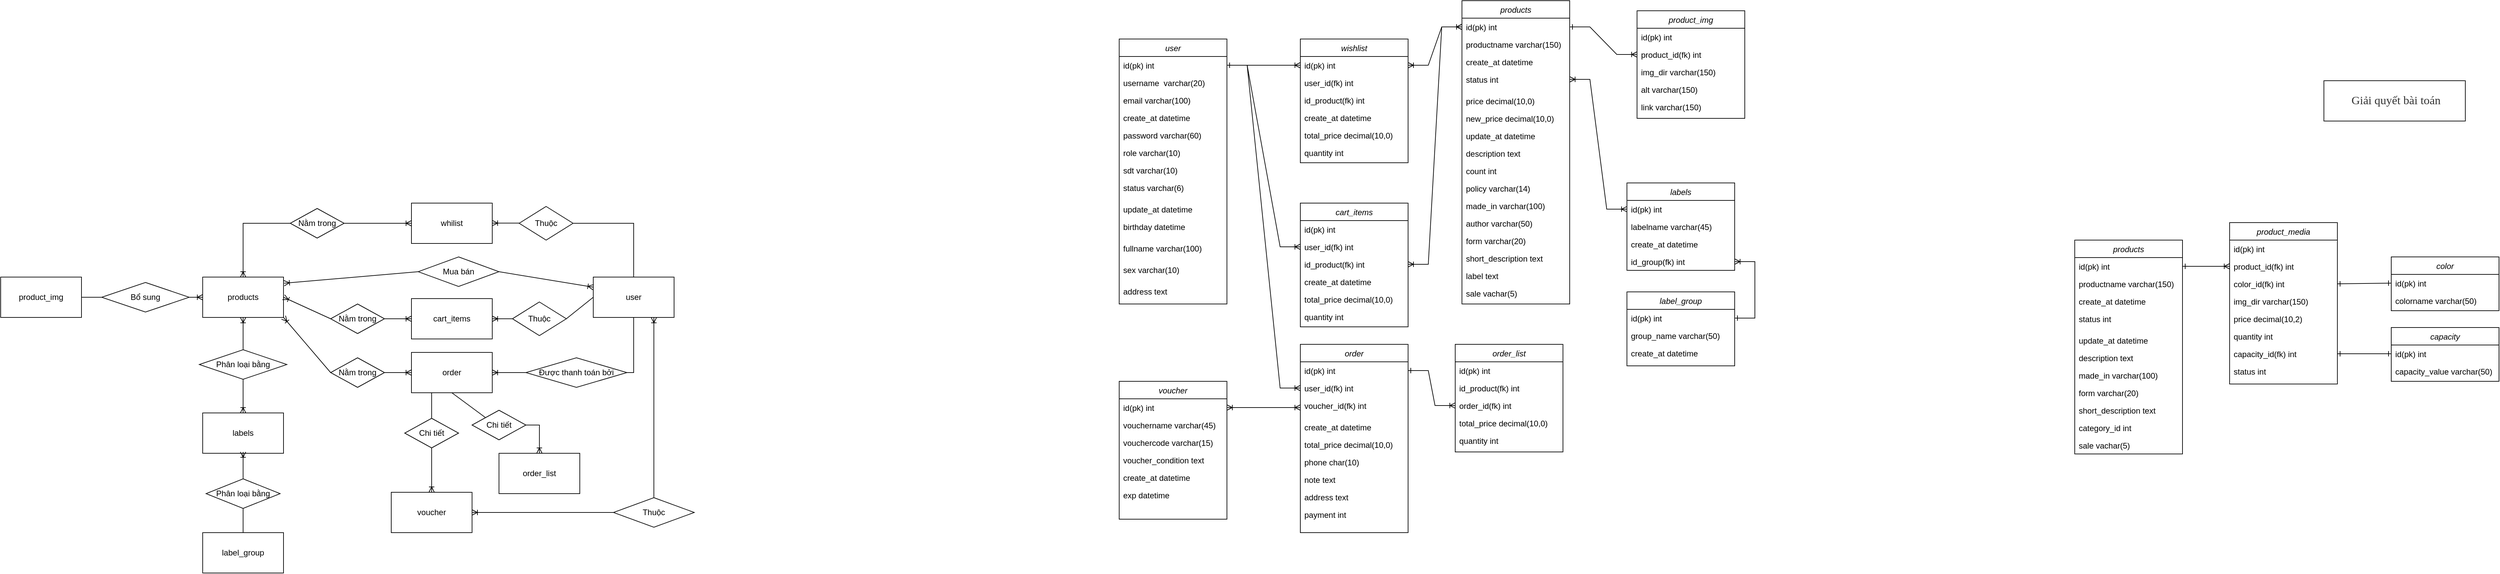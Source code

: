 <mxfile version="21.6.8" type="device">
  <diagram id="C5RBs43oDa-KdzZeNtuy" name="Page-1">
    <mxGraphModel dx="2745" dy="1815" grid="1" gridSize="10" guides="1" tooltips="1" connect="1" arrows="1" fold="1" page="1" pageScale="1" pageWidth="827" pageHeight="1169" math="0" shadow="0">
      <root>
        <mxCell id="WIyWlLk6GJQsqaUBKTNV-0" />
        <mxCell id="WIyWlLk6GJQsqaUBKTNV-1" parent="WIyWlLk6GJQsqaUBKTNV-0" />
        <mxCell id="zkfFHV4jXpPFQw0GAbJ--0" value="user" style="swimlane;fontStyle=2;align=center;verticalAlign=top;childLayout=stackLayout;horizontal=1;startSize=26;horizontalStack=0;resizeParent=1;resizeLast=0;collapsible=1;marginBottom=0;rounded=0;shadow=0;strokeWidth=1;" parent="WIyWlLk6GJQsqaUBKTNV-1" vertex="1">
          <mxGeometry x="41" y="-224" width="160" height="394" as="geometry">
            <mxRectangle x="230" y="140" width="160" height="26" as="alternateBounds" />
          </mxGeometry>
        </mxCell>
        <mxCell id="zkfFHV4jXpPFQw0GAbJ--1" value="id(pk) int" style="text;align=left;verticalAlign=top;spacingLeft=4;spacingRight=4;overflow=hidden;rotatable=0;points=[[0,0.5],[1,0.5]];portConstraint=eastwest;" parent="zkfFHV4jXpPFQw0GAbJ--0" vertex="1">
          <mxGeometry y="26" width="160" height="26" as="geometry" />
        </mxCell>
        <mxCell id="zkfFHV4jXpPFQw0GAbJ--2" value="username  varchar(20)" style="text;align=left;verticalAlign=top;spacingLeft=4;spacingRight=4;overflow=hidden;rotatable=0;points=[[0,0.5],[1,0.5]];portConstraint=eastwest;rounded=0;shadow=0;html=0;" parent="zkfFHV4jXpPFQw0GAbJ--0" vertex="1">
          <mxGeometry y="52" width="160" height="26" as="geometry" />
        </mxCell>
        <mxCell id="zkfFHV4jXpPFQw0GAbJ--3" value="email varchar(100)" style="text;align=left;verticalAlign=top;spacingLeft=4;spacingRight=4;overflow=hidden;rotatable=0;points=[[0,0.5],[1,0.5]];portConstraint=eastwest;rounded=0;shadow=0;html=0;" parent="zkfFHV4jXpPFQw0GAbJ--0" vertex="1">
          <mxGeometry y="78" width="160" height="26" as="geometry" />
        </mxCell>
        <mxCell id="iLKSABB9Fb9NFBYcSBHu-4" value="create_at datetime" style="text;align=left;verticalAlign=top;spacingLeft=4;spacingRight=4;overflow=hidden;rotatable=0;points=[[0,0.5],[1,0.5]];portConstraint=eastwest;rounded=0;shadow=0;html=0;" parent="zkfFHV4jXpPFQw0GAbJ--0" vertex="1">
          <mxGeometry y="104" width="160" height="26" as="geometry" />
        </mxCell>
        <mxCell id="iLKSABB9Fb9NFBYcSBHu-5" value="password varchar(60)" style="text;align=left;verticalAlign=top;spacingLeft=4;spacingRight=4;overflow=hidden;rotatable=0;points=[[0,0.5],[1,0.5]];portConstraint=eastwest;rounded=0;shadow=0;html=0;" parent="zkfFHV4jXpPFQw0GAbJ--0" vertex="1">
          <mxGeometry y="130" width="160" height="26" as="geometry" />
        </mxCell>
        <mxCell id="iLKSABB9Fb9NFBYcSBHu-6" value="role varchar(10)" style="text;align=left;verticalAlign=top;spacingLeft=4;spacingRight=4;overflow=hidden;rotatable=0;points=[[0,0.5],[1,0.5]];portConstraint=eastwest;rounded=0;shadow=0;html=0;" parent="zkfFHV4jXpPFQw0GAbJ--0" vertex="1">
          <mxGeometry y="156" width="160" height="26" as="geometry" />
        </mxCell>
        <mxCell id="iLKSABB9Fb9NFBYcSBHu-7" value="sdt varchar(10)" style="text;align=left;verticalAlign=top;spacingLeft=4;spacingRight=4;overflow=hidden;rotatable=0;points=[[0,0.5],[1,0.5]];portConstraint=eastwest;rounded=0;shadow=0;html=0;" parent="zkfFHV4jXpPFQw0GAbJ--0" vertex="1">
          <mxGeometry y="182" width="160" height="26" as="geometry" />
        </mxCell>
        <mxCell id="iLKSABB9Fb9NFBYcSBHu-8" value="status varchar(6)" style="text;align=left;verticalAlign=top;spacingLeft=4;spacingRight=4;overflow=hidden;rotatable=0;points=[[0,0.5],[1,0.5]];portConstraint=eastwest;rounded=0;shadow=0;html=0;" parent="zkfFHV4jXpPFQw0GAbJ--0" vertex="1">
          <mxGeometry y="208" width="160" height="32" as="geometry" />
        </mxCell>
        <mxCell id="iLKSABB9Fb9NFBYcSBHu-9" value="update_at datetime" style="text;align=left;verticalAlign=top;spacingLeft=4;spacingRight=4;overflow=hidden;rotatable=0;points=[[0,0.5],[1,0.5]];portConstraint=eastwest;rounded=0;shadow=0;html=0;" parent="zkfFHV4jXpPFQw0GAbJ--0" vertex="1">
          <mxGeometry y="240" width="160" height="26" as="geometry" />
        </mxCell>
        <mxCell id="cwwc9t560yH3QB4KU_fw-1" value="birthday datetime" style="text;align=left;verticalAlign=top;spacingLeft=4;spacingRight=4;overflow=hidden;rotatable=0;points=[[0,0.5],[1,0.5]];portConstraint=eastwest;rounded=0;shadow=0;html=0;" parent="zkfFHV4jXpPFQw0GAbJ--0" vertex="1">
          <mxGeometry y="266" width="160" height="32" as="geometry" />
        </mxCell>
        <mxCell id="cwwc9t560yH3QB4KU_fw-0" value="fullname varchar(100)" style="text;align=left;verticalAlign=top;spacingLeft=4;spacingRight=4;overflow=hidden;rotatable=0;points=[[0,0.5],[1,0.5]];portConstraint=eastwest;rounded=0;shadow=0;html=0;" parent="zkfFHV4jXpPFQw0GAbJ--0" vertex="1">
          <mxGeometry y="298" width="160" height="32" as="geometry" />
        </mxCell>
        <mxCell id="cwwc9t560yH3QB4KU_fw-2" value="sex varchar(10)" style="text;align=left;verticalAlign=top;spacingLeft=4;spacingRight=4;overflow=hidden;rotatable=0;points=[[0,0.5],[1,0.5]];portConstraint=eastwest;rounded=0;shadow=0;html=0;" parent="zkfFHV4jXpPFQw0GAbJ--0" vertex="1">
          <mxGeometry y="330" width="160" height="32" as="geometry" />
        </mxCell>
        <mxCell id="cwwc9t560yH3QB4KU_fw-3" value="address text" style="text;align=left;verticalAlign=top;spacingLeft=4;spacingRight=4;overflow=hidden;rotatable=0;points=[[0,0.5],[1,0.5]];portConstraint=eastwest;rounded=0;shadow=0;html=0;" parent="zkfFHV4jXpPFQw0GAbJ--0" vertex="1">
          <mxGeometry y="362" width="160" height="32" as="geometry" />
        </mxCell>
        <mxCell id="iLKSABB9Fb9NFBYcSBHu-10" value="products" style="swimlane;fontStyle=2;align=center;verticalAlign=top;childLayout=stackLayout;horizontal=1;startSize=26;horizontalStack=0;resizeParent=1;resizeLast=0;collapsible=1;marginBottom=0;rounded=0;shadow=0;strokeWidth=1;" parent="WIyWlLk6GJQsqaUBKTNV-1" vertex="1">
          <mxGeometry x="550" y="-281" width="160" height="451" as="geometry">
            <mxRectangle x="230" y="140" width="160" height="26" as="alternateBounds" />
          </mxGeometry>
        </mxCell>
        <mxCell id="iLKSABB9Fb9NFBYcSBHu-11" value="id(pk) int" style="text;align=left;verticalAlign=top;spacingLeft=4;spacingRight=4;overflow=hidden;rotatable=0;points=[[0,0.5],[1,0.5]];portConstraint=eastwest;" parent="iLKSABB9Fb9NFBYcSBHu-10" vertex="1">
          <mxGeometry y="26" width="160" height="26" as="geometry" />
        </mxCell>
        <mxCell id="iLKSABB9Fb9NFBYcSBHu-12" value="productname varchar(150)" style="text;align=left;verticalAlign=top;spacingLeft=4;spacingRight=4;overflow=hidden;rotatable=0;points=[[0,0.5],[1,0.5]];portConstraint=eastwest;rounded=0;shadow=0;html=0;" parent="iLKSABB9Fb9NFBYcSBHu-10" vertex="1">
          <mxGeometry y="52" width="160" height="26" as="geometry" />
        </mxCell>
        <mxCell id="iLKSABB9Fb9NFBYcSBHu-14" value="create_at datetime" style="text;align=left;verticalAlign=top;spacingLeft=4;spacingRight=4;overflow=hidden;rotatable=0;points=[[0,0.5],[1,0.5]];portConstraint=eastwest;rounded=0;shadow=0;html=0;" parent="iLKSABB9Fb9NFBYcSBHu-10" vertex="1">
          <mxGeometry y="78" width="160" height="26" as="geometry" />
        </mxCell>
        <mxCell id="iLKSABB9Fb9NFBYcSBHu-18" value="status int" style="text;align=left;verticalAlign=top;spacingLeft=4;spacingRight=4;overflow=hidden;rotatable=0;points=[[0,0.5],[1,0.5]];portConstraint=eastwest;rounded=0;shadow=0;html=0;" parent="iLKSABB9Fb9NFBYcSBHu-10" vertex="1">
          <mxGeometry y="104" width="160" height="32" as="geometry" />
        </mxCell>
        <mxCell id="iLKSABB9Fb9NFBYcSBHu-16" value="price decimal(10,0)" style="text;align=left;verticalAlign=top;spacingLeft=4;spacingRight=4;overflow=hidden;rotatable=0;points=[[0,0.5],[1,0.5]];portConstraint=eastwest;rounded=0;shadow=0;html=0;" parent="iLKSABB9Fb9NFBYcSBHu-10" vertex="1">
          <mxGeometry y="136" width="160" height="26" as="geometry" />
        </mxCell>
        <mxCell id="bDikOH1vBcJRgj3XX2NX-14" value="new_price decimal(10,0)" style="text;align=left;verticalAlign=top;spacingLeft=4;spacingRight=4;overflow=hidden;rotatable=0;points=[[0,0.5],[1,0.5]];portConstraint=eastwest;rounded=0;shadow=0;html=0;" parent="iLKSABB9Fb9NFBYcSBHu-10" vertex="1">
          <mxGeometry y="162" width="160" height="26" as="geometry" />
        </mxCell>
        <mxCell id="iLKSABB9Fb9NFBYcSBHu-19" value="update_at datetime" style="text;align=left;verticalAlign=top;spacingLeft=4;spacingRight=4;overflow=hidden;rotatable=0;points=[[0,0.5],[1,0.5]];portConstraint=eastwest;rounded=0;shadow=0;html=0;" parent="iLKSABB9Fb9NFBYcSBHu-10" vertex="1">
          <mxGeometry y="188" width="160" height="26" as="geometry" />
        </mxCell>
        <mxCell id="iLKSABB9Fb9NFBYcSBHu-30" value="description text" style="text;align=left;verticalAlign=top;spacingLeft=4;spacingRight=4;overflow=hidden;rotatable=0;points=[[0,0.5],[1,0.5]];portConstraint=eastwest;rounded=0;shadow=0;html=0;" parent="iLKSABB9Fb9NFBYcSBHu-10" vertex="1">
          <mxGeometry y="214" width="160" height="26" as="geometry" />
        </mxCell>
        <mxCell id="iLKSABB9Fb9NFBYcSBHu-42" value="count int" style="text;align=left;verticalAlign=top;spacingLeft=4;spacingRight=4;overflow=hidden;rotatable=0;points=[[0,0.5],[1,0.5]];portConstraint=eastwest;rounded=0;shadow=0;html=0;" parent="iLKSABB9Fb9NFBYcSBHu-10" vertex="1">
          <mxGeometry y="240" width="160" height="26" as="geometry" />
        </mxCell>
        <mxCell id="iLKSABB9Fb9NFBYcSBHu-43" value="policy varchar(14)" style="text;align=left;verticalAlign=top;spacingLeft=4;spacingRight=4;overflow=hidden;rotatable=0;points=[[0,0.5],[1,0.5]];portConstraint=eastwest;rounded=0;shadow=0;html=0;" parent="iLKSABB9Fb9NFBYcSBHu-10" vertex="1">
          <mxGeometry y="266" width="160" height="26" as="geometry" />
        </mxCell>
        <mxCell id="iLKSABB9Fb9NFBYcSBHu-44" value="made_in varchar(100)" style="text;align=left;verticalAlign=top;spacingLeft=4;spacingRight=4;overflow=hidden;rotatable=0;points=[[0,0.5],[1,0.5]];portConstraint=eastwest;rounded=0;shadow=0;html=0;" parent="iLKSABB9Fb9NFBYcSBHu-10" vertex="1">
          <mxGeometry y="292" width="160" height="26" as="geometry" />
        </mxCell>
        <mxCell id="iLKSABB9Fb9NFBYcSBHu-45" value="author varchar(50)" style="text;align=left;verticalAlign=top;spacingLeft=4;spacingRight=4;overflow=hidden;rotatable=0;points=[[0,0.5],[1,0.5]];portConstraint=eastwest;rounded=0;shadow=0;html=0;" parent="iLKSABB9Fb9NFBYcSBHu-10" vertex="1">
          <mxGeometry y="318" width="160" height="26" as="geometry" />
        </mxCell>
        <mxCell id="iLKSABB9Fb9NFBYcSBHu-46" value="form varchar(20)" style="text;align=left;verticalAlign=top;spacingLeft=4;spacingRight=4;overflow=hidden;rotatable=0;points=[[0,0.5],[1,0.5]];portConstraint=eastwest;rounded=0;shadow=0;html=0;" parent="iLKSABB9Fb9NFBYcSBHu-10" vertex="1">
          <mxGeometry y="344" width="160" height="26" as="geometry" />
        </mxCell>
        <mxCell id="bDikOH1vBcJRgj3XX2NX-15" value="short_description text" style="text;align=left;verticalAlign=top;spacingLeft=4;spacingRight=4;overflow=hidden;rotatable=0;points=[[0,0.5],[1,0.5]];portConstraint=eastwest;rounded=0;shadow=0;html=0;" parent="iLKSABB9Fb9NFBYcSBHu-10" vertex="1">
          <mxGeometry y="370" width="160" height="26" as="geometry" />
        </mxCell>
        <mxCell id="bDikOH1vBcJRgj3XX2NX-17" value="label text" style="text;align=left;verticalAlign=top;spacingLeft=4;spacingRight=4;overflow=hidden;rotatable=0;points=[[0,0.5],[1,0.5]];portConstraint=eastwest;rounded=0;shadow=0;html=0;" parent="iLKSABB9Fb9NFBYcSBHu-10" vertex="1">
          <mxGeometry y="396" width="160" height="26" as="geometry" />
        </mxCell>
        <mxCell id="bDikOH1vBcJRgj3XX2NX-35" value="sale vachar(5)" style="text;align=left;verticalAlign=top;spacingLeft=4;spacingRight=4;overflow=hidden;rotatable=0;points=[[0,0.5],[1,0.5]];portConstraint=eastwest;rounded=0;shadow=0;html=0;" parent="iLKSABB9Fb9NFBYcSBHu-10" vertex="1">
          <mxGeometry y="422" width="160" height="26" as="geometry" />
        </mxCell>
        <mxCell id="iLKSABB9Fb9NFBYcSBHu-50" value="labels" style="swimlane;fontStyle=2;align=center;verticalAlign=top;childLayout=stackLayout;horizontal=1;startSize=26;horizontalStack=0;resizeParent=1;resizeLast=0;collapsible=1;marginBottom=0;rounded=0;shadow=0;strokeWidth=1;" parent="WIyWlLk6GJQsqaUBKTNV-1" vertex="1">
          <mxGeometry x="795" y="-10" width="160" height="130" as="geometry">
            <mxRectangle x="230" y="140" width="160" height="26" as="alternateBounds" />
          </mxGeometry>
        </mxCell>
        <mxCell id="iLKSABB9Fb9NFBYcSBHu-51" value="id(pk) int" style="text;align=left;verticalAlign=top;spacingLeft=4;spacingRight=4;overflow=hidden;rotatable=0;points=[[0,0.5],[1,0.5]];portConstraint=eastwest;" parent="iLKSABB9Fb9NFBYcSBHu-50" vertex="1">
          <mxGeometry y="26" width="160" height="26" as="geometry" />
        </mxCell>
        <mxCell id="iLKSABB9Fb9NFBYcSBHu-52" value="labelname varchar(45)" style="text;align=left;verticalAlign=top;spacingLeft=4;spacingRight=4;overflow=hidden;rotatable=0;points=[[0,0.5],[1,0.5]];portConstraint=eastwest;rounded=0;shadow=0;html=0;" parent="iLKSABB9Fb9NFBYcSBHu-50" vertex="1">
          <mxGeometry y="52" width="160" height="26" as="geometry" />
        </mxCell>
        <mxCell id="iLKSABB9Fb9NFBYcSBHu-54" value="create_at datetime" style="text;align=left;verticalAlign=top;spacingLeft=4;spacingRight=4;overflow=hidden;rotatable=0;points=[[0,0.5],[1,0.5]];portConstraint=eastwest;rounded=0;shadow=0;html=0;" parent="iLKSABB9Fb9NFBYcSBHu-50" vertex="1">
          <mxGeometry y="78" width="160" height="26" as="geometry" />
        </mxCell>
        <mxCell id="0_DXAFvUiJxup4_KAuZm-8" value="id_group(fk) int" style="text;align=left;verticalAlign=top;spacingLeft=4;spacingRight=4;overflow=hidden;rotatable=0;points=[[0,0.5],[1,0.5]];portConstraint=eastwest;rounded=0;shadow=0;html=0;" parent="iLKSABB9Fb9NFBYcSBHu-50" vertex="1">
          <mxGeometry y="104" width="160" height="26" as="geometry" />
        </mxCell>
        <mxCell id="iLKSABB9Fb9NFBYcSBHu-78" value="voucher" style="swimlane;fontStyle=2;align=center;verticalAlign=top;childLayout=stackLayout;horizontal=1;startSize=26;horizontalStack=0;resizeParent=1;resizeLast=0;collapsible=1;marginBottom=0;rounded=0;shadow=0;strokeWidth=1;" parent="WIyWlLk6GJQsqaUBKTNV-1" vertex="1">
          <mxGeometry x="41" y="285" width="160" height="205" as="geometry">
            <mxRectangle x="230" y="140" width="160" height="26" as="alternateBounds" />
          </mxGeometry>
        </mxCell>
        <mxCell id="iLKSABB9Fb9NFBYcSBHu-79" value="id(pk) int" style="text;align=left;verticalAlign=top;spacingLeft=4;spacingRight=4;overflow=hidden;rotatable=0;points=[[0,0.5],[1,0.5]];portConstraint=eastwest;" parent="iLKSABB9Fb9NFBYcSBHu-78" vertex="1">
          <mxGeometry y="26" width="160" height="26" as="geometry" />
        </mxCell>
        <mxCell id="iLKSABB9Fb9NFBYcSBHu-80" value="vouchername varchar(45)" style="text;align=left;verticalAlign=top;spacingLeft=4;spacingRight=4;overflow=hidden;rotatable=0;points=[[0,0.5],[1,0.5]];portConstraint=eastwest;rounded=0;shadow=0;html=0;" parent="iLKSABB9Fb9NFBYcSBHu-78" vertex="1">
          <mxGeometry y="52" width="160" height="26" as="geometry" />
        </mxCell>
        <mxCell id="iLKSABB9Fb9NFBYcSBHu-81" value="vouchercode varchar(15)" style="text;align=left;verticalAlign=top;spacingLeft=4;spacingRight=4;overflow=hidden;rotatable=0;points=[[0,0.5],[1,0.5]];portConstraint=eastwest;rounded=0;shadow=0;html=0;" parent="iLKSABB9Fb9NFBYcSBHu-78" vertex="1">
          <mxGeometry y="78" width="160" height="26" as="geometry" />
        </mxCell>
        <mxCell id="iLKSABB9Fb9NFBYcSBHu-82" value="voucher_condition text" style="text;align=left;verticalAlign=top;spacingLeft=4;spacingRight=4;overflow=hidden;rotatable=0;points=[[0,0.5],[1,0.5]];portConstraint=eastwest;rounded=0;shadow=0;html=0;" parent="iLKSABB9Fb9NFBYcSBHu-78" vertex="1">
          <mxGeometry y="104" width="160" height="26" as="geometry" />
        </mxCell>
        <mxCell id="bDikOH1vBcJRgj3XX2NX-37" value="create_at datetime" style="text;align=left;verticalAlign=top;spacingLeft=4;spacingRight=4;overflow=hidden;rotatable=0;points=[[0,0.5],[1,0.5]];portConstraint=eastwest;rounded=0;shadow=0;html=0;" parent="iLKSABB9Fb9NFBYcSBHu-78" vertex="1">
          <mxGeometry y="130" width="160" height="26" as="geometry" />
        </mxCell>
        <mxCell id="bDikOH1vBcJRgj3XX2NX-38" value="exp datetime" style="text;align=left;verticalAlign=top;spacingLeft=4;spacingRight=4;overflow=hidden;rotatable=0;points=[[0,0.5],[1,0.5]];portConstraint=eastwest;rounded=0;shadow=0;html=0;" parent="iLKSABB9Fb9NFBYcSBHu-78" vertex="1">
          <mxGeometry y="156" width="160" height="26" as="geometry" />
        </mxCell>
        <mxCell id="iLKSABB9Fb9NFBYcSBHu-83" value="cart_items" style="swimlane;fontStyle=2;align=center;verticalAlign=top;childLayout=stackLayout;horizontal=1;startSize=26;horizontalStack=0;resizeParent=1;resizeLast=0;collapsible=1;marginBottom=0;rounded=0;shadow=0;strokeWidth=1;" parent="WIyWlLk6GJQsqaUBKTNV-1" vertex="1">
          <mxGeometry x="310" y="20" width="160" height="184" as="geometry">
            <mxRectangle x="230" y="140" width="160" height="26" as="alternateBounds" />
          </mxGeometry>
        </mxCell>
        <mxCell id="iLKSABB9Fb9NFBYcSBHu-84" value="id(pk) int" style="text;align=left;verticalAlign=top;spacingLeft=4;spacingRight=4;overflow=hidden;rotatable=0;points=[[0,0.5],[1,0.5]];portConstraint=eastwest;" parent="iLKSABB9Fb9NFBYcSBHu-83" vertex="1">
          <mxGeometry y="26" width="160" height="26" as="geometry" />
        </mxCell>
        <mxCell id="iLKSABB9Fb9NFBYcSBHu-85" value="user_id(fk) int" style="text;align=left;verticalAlign=top;spacingLeft=4;spacingRight=4;overflow=hidden;rotatable=0;points=[[0,0.5],[1,0.5]];portConstraint=eastwest;rounded=0;shadow=0;html=0;" parent="iLKSABB9Fb9NFBYcSBHu-83" vertex="1">
          <mxGeometry y="52" width="160" height="26" as="geometry" />
        </mxCell>
        <mxCell id="iLKSABB9Fb9NFBYcSBHu-87" value="id_product(fk) int" style="text;align=left;verticalAlign=top;spacingLeft=4;spacingRight=4;overflow=hidden;rotatable=0;points=[[0,0.5],[1,0.5]];portConstraint=eastwest;rounded=0;shadow=0;html=0;" parent="iLKSABB9Fb9NFBYcSBHu-83" vertex="1">
          <mxGeometry y="78" width="160" height="26" as="geometry" />
        </mxCell>
        <mxCell id="iLKSABB9Fb9NFBYcSBHu-86" value="create_at datetime" style="text;align=left;verticalAlign=top;spacingLeft=4;spacingRight=4;overflow=hidden;rotatable=0;points=[[0,0.5],[1,0.5]];portConstraint=eastwest;rounded=0;shadow=0;html=0;" parent="iLKSABB9Fb9NFBYcSBHu-83" vertex="1">
          <mxGeometry y="104" width="160" height="26" as="geometry" />
        </mxCell>
        <mxCell id="iLKSABB9Fb9NFBYcSBHu-89" value="total_price decimal(10,0)" style="text;align=left;verticalAlign=top;spacingLeft=4;spacingRight=4;overflow=hidden;rotatable=0;points=[[0,0.5],[1,0.5]];portConstraint=eastwest;rounded=0;shadow=0;html=0;" parent="iLKSABB9Fb9NFBYcSBHu-83" vertex="1">
          <mxGeometry y="130" width="160" height="26" as="geometry" />
        </mxCell>
        <mxCell id="iLKSABB9Fb9NFBYcSBHu-92" value="quantity int" style="text;align=left;verticalAlign=top;spacingLeft=4;spacingRight=4;overflow=hidden;rotatable=0;points=[[0,0.5],[1,0.5]];portConstraint=eastwest;rounded=0;shadow=0;html=0;" parent="iLKSABB9Fb9NFBYcSBHu-83" vertex="1">
          <mxGeometry y="156" width="160" height="28" as="geometry" />
        </mxCell>
        <mxCell id="Iohzm8Q2DLubr0sMXA3r-0" value="order" style="swimlane;fontStyle=2;align=center;verticalAlign=top;childLayout=stackLayout;horizontal=1;startSize=26;horizontalStack=0;resizeParent=1;resizeLast=0;collapsible=1;marginBottom=0;rounded=0;shadow=0;strokeWidth=1;" parent="WIyWlLk6GJQsqaUBKTNV-1" vertex="1">
          <mxGeometry x="310" y="230" width="160" height="280" as="geometry">
            <mxRectangle x="230" y="140" width="160" height="26" as="alternateBounds" />
          </mxGeometry>
        </mxCell>
        <mxCell id="Iohzm8Q2DLubr0sMXA3r-1" value="id(pk) int" style="text;align=left;verticalAlign=top;spacingLeft=4;spacingRight=4;overflow=hidden;rotatable=0;points=[[0,0.5],[1,0.5]];portConstraint=eastwest;" parent="Iohzm8Q2DLubr0sMXA3r-0" vertex="1">
          <mxGeometry y="26" width="160" height="26" as="geometry" />
        </mxCell>
        <mxCell id="Iohzm8Q2DLubr0sMXA3r-2" value="user_id(fk) int" style="text;align=left;verticalAlign=top;spacingLeft=4;spacingRight=4;overflow=hidden;rotatable=0;points=[[0,0.5],[1,0.5]];portConstraint=eastwest;rounded=0;shadow=0;html=0;" parent="Iohzm8Q2DLubr0sMXA3r-0" vertex="1">
          <mxGeometry y="52" width="160" height="26" as="geometry" />
        </mxCell>
        <mxCell id="Iohzm8Q2DLubr0sMXA3r-18" value="voucher_id(fk) int" style="text;align=left;verticalAlign=top;spacingLeft=4;spacingRight=4;overflow=hidden;rotatable=0;points=[[0,0.5],[1,0.5]];portConstraint=eastwest;rounded=0;shadow=0;html=0;" parent="Iohzm8Q2DLubr0sMXA3r-0" vertex="1">
          <mxGeometry y="78" width="160" height="32" as="geometry" />
        </mxCell>
        <mxCell id="Iohzm8Q2DLubr0sMXA3r-4" value="create_at datetime" style="text;align=left;verticalAlign=top;spacingLeft=4;spacingRight=4;overflow=hidden;rotatable=0;points=[[0,0.5],[1,0.5]];portConstraint=eastwest;rounded=0;shadow=0;html=0;" parent="Iohzm8Q2DLubr0sMXA3r-0" vertex="1">
          <mxGeometry y="110" width="160" height="26" as="geometry" />
        </mxCell>
        <mxCell id="Iohzm8Q2DLubr0sMXA3r-5" value="total_price decimal(10,0)" style="text;align=left;verticalAlign=top;spacingLeft=4;spacingRight=4;overflow=hidden;rotatable=0;points=[[0,0.5],[1,0.5]];portConstraint=eastwest;rounded=0;shadow=0;html=0;" parent="Iohzm8Q2DLubr0sMXA3r-0" vertex="1">
          <mxGeometry y="136" width="160" height="26" as="geometry" />
        </mxCell>
        <mxCell id="Iohzm8Q2DLubr0sMXA3r-7" value="phone char(10)" style="text;align=left;verticalAlign=top;spacingLeft=4;spacingRight=4;overflow=hidden;rotatable=0;points=[[0,0.5],[1,0.5]];portConstraint=eastwest;rounded=0;shadow=0;html=0;" parent="Iohzm8Q2DLubr0sMXA3r-0" vertex="1">
          <mxGeometry y="162" width="160" height="26" as="geometry" />
        </mxCell>
        <mxCell id="Iohzm8Q2DLubr0sMXA3r-8" value="note text" style="text;align=left;verticalAlign=top;spacingLeft=4;spacingRight=4;overflow=hidden;rotatable=0;points=[[0,0.5],[1,0.5]];portConstraint=eastwest;rounded=0;shadow=0;html=0;" parent="Iohzm8Q2DLubr0sMXA3r-0" vertex="1">
          <mxGeometry y="188" width="160" height="26" as="geometry" />
        </mxCell>
        <mxCell id="Iohzm8Q2DLubr0sMXA3r-9" value="address text" style="text;align=left;verticalAlign=top;spacingLeft=4;spacingRight=4;overflow=hidden;rotatable=0;points=[[0,0.5],[1,0.5]];portConstraint=eastwest;rounded=0;shadow=0;html=0;" parent="Iohzm8Q2DLubr0sMXA3r-0" vertex="1">
          <mxGeometry y="214" width="160" height="26" as="geometry" />
        </mxCell>
        <mxCell id="Iohzm8Q2DLubr0sMXA3r-10" value="payment int" style="text;align=left;verticalAlign=top;spacingLeft=4;spacingRight=4;overflow=hidden;rotatable=0;points=[[0,0.5],[1,0.5]];portConstraint=eastwest;rounded=0;shadow=0;html=0;" parent="Iohzm8Q2DLubr0sMXA3r-0" vertex="1">
          <mxGeometry y="240" width="160" height="32" as="geometry" />
        </mxCell>
        <mxCell id="Iohzm8Q2DLubr0sMXA3r-11" value="order_list" style="swimlane;fontStyle=2;align=center;verticalAlign=top;childLayout=stackLayout;horizontal=1;startSize=26;horizontalStack=0;resizeParent=1;resizeLast=0;collapsible=1;marginBottom=0;rounded=0;shadow=0;strokeWidth=1;" parent="WIyWlLk6GJQsqaUBKTNV-1" vertex="1">
          <mxGeometry x="540" y="230" width="160" height="160" as="geometry">
            <mxRectangle x="230" y="140" width="160" height="26" as="alternateBounds" />
          </mxGeometry>
        </mxCell>
        <mxCell id="Iohzm8Q2DLubr0sMXA3r-12" value="id(pk) int" style="text;align=left;verticalAlign=top;spacingLeft=4;spacingRight=4;overflow=hidden;rotatable=0;points=[[0,0.5],[1,0.5]];portConstraint=eastwest;" parent="Iohzm8Q2DLubr0sMXA3r-11" vertex="1">
          <mxGeometry y="26" width="160" height="26" as="geometry" />
        </mxCell>
        <mxCell id="Iohzm8Q2DLubr0sMXA3r-14" value="id_product(fk) int" style="text;align=left;verticalAlign=top;spacingLeft=4;spacingRight=4;overflow=hidden;rotatable=0;points=[[0,0.5],[1,0.5]];portConstraint=eastwest;rounded=0;shadow=0;html=0;" parent="Iohzm8Q2DLubr0sMXA3r-11" vertex="1">
          <mxGeometry y="52" width="160" height="26" as="geometry" />
        </mxCell>
        <mxCell id="Iohzm8Q2DLubr0sMXA3r-15" value="order_id(fk) int" style="text;align=left;verticalAlign=top;spacingLeft=4;spacingRight=4;overflow=hidden;rotatable=0;points=[[0,0.5],[1,0.5]];portConstraint=eastwest;rounded=0;shadow=0;html=0;" parent="Iohzm8Q2DLubr0sMXA3r-11" vertex="1">
          <mxGeometry y="78" width="160" height="26" as="geometry" />
        </mxCell>
        <mxCell id="Iohzm8Q2DLubr0sMXA3r-16" value="total_price decimal(10,0)" style="text;align=left;verticalAlign=top;spacingLeft=4;spacingRight=4;overflow=hidden;rotatable=0;points=[[0,0.5],[1,0.5]];portConstraint=eastwest;rounded=0;shadow=0;html=0;" parent="Iohzm8Q2DLubr0sMXA3r-11" vertex="1">
          <mxGeometry y="104" width="160" height="26" as="geometry" />
        </mxCell>
        <mxCell id="Iohzm8Q2DLubr0sMXA3r-17" value="quantity int" style="text;align=left;verticalAlign=top;spacingLeft=4;spacingRight=4;overflow=hidden;rotatable=0;points=[[0,0.5],[1,0.5]];portConstraint=eastwest;rounded=0;shadow=0;html=0;" parent="Iohzm8Q2DLubr0sMXA3r-11" vertex="1">
          <mxGeometry y="130" width="160" height="28" as="geometry" />
        </mxCell>
        <mxCell id="6UaLPD0ua3OUSM6LCgow-13" value="products" style="rounded=0;whiteSpace=wrap;html=1;" parent="WIyWlLk6GJQsqaUBKTNV-1" vertex="1">
          <mxGeometry x="-1320" y="130" width="120" height="60" as="geometry" />
        </mxCell>
        <mxCell id="6UaLPD0ua3OUSM6LCgow-14" value="labels" style="rounded=0;whiteSpace=wrap;html=1;" parent="WIyWlLk6GJQsqaUBKTNV-1" vertex="1">
          <mxGeometry x="-1320" y="332" width="120" height="60" as="geometry" />
        </mxCell>
        <mxCell id="6UaLPD0ua3OUSM6LCgow-15" value="cart_items" style="rounded=0;whiteSpace=wrap;html=1;" parent="WIyWlLk6GJQsqaUBKTNV-1" vertex="1">
          <mxGeometry x="-1010" y="162" width="120" height="60" as="geometry" />
        </mxCell>
        <mxCell id="6UaLPD0ua3OUSM6LCgow-16" value="order" style="rounded=0;whiteSpace=wrap;html=1;" parent="WIyWlLk6GJQsqaUBKTNV-1" vertex="1">
          <mxGeometry x="-1010" y="242" width="120" height="60" as="geometry" />
        </mxCell>
        <mxCell id="6UaLPD0ua3OUSM6LCgow-17" value="order_list" style="rounded=0;whiteSpace=wrap;html=1;" parent="WIyWlLk6GJQsqaUBKTNV-1" vertex="1">
          <mxGeometry x="-880" y="392" width="120" height="60" as="geometry" />
        </mxCell>
        <mxCell id="6UaLPD0ua3OUSM6LCgow-19" value="voucher" style="rounded=0;whiteSpace=wrap;html=1;" parent="WIyWlLk6GJQsqaUBKTNV-1" vertex="1">
          <mxGeometry x="-1040" y="450" width="120" height="60" as="geometry" />
        </mxCell>
        <mxCell id="6UaLPD0ua3OUSM6LCgow-20" value="Phân loại bằng" style="rhombus;whiteSpace=wrap;html=1;" parent="WIyWlLk6GJQsqaUBKTNV-1" vertex="1">
          <mxGeometry x="-1325" y="238" width="130" height="44" as="geometry" />
        </mxCell>
        <mxCell id="6UaLPD0ua3OUSM6LCgow-26" value="" style="fontSize=12;html=1;endArrow=ERoneToMany;rounded=0;exitX=0;exitY=0.5;exitDx=0;exitDy=0;entryX=1;entryY=0.5;entryDx=0;entryDy=0;" parent="WIyWlLk6GJQsqaUBKTNV-1" source="6UaLPD0ua3OUSM6LCgow-28" target="6UaLPD0ua3OUSM6LCgow-13" edge="1">
          <mxGeometry width="100" height="100" relative="1" as="geometry">
            <mxPoint x="-1130.0" y="64" as="sourcePoint" />
            <mxPoint x="-1130.0" y="130" as="targetPoint" />
          </mxGeometry>
        </mxCell>
        <mxCell id="6UaLPD0ua3OUSM6LCgow-28" value="Nằm trong" style="rhombus;whiteSpace=wrap;html=1;" parent="WIyWlLk6GJQsqaUBKTNV-1" vertex="1">
          <mxGeometry x="-1130" y="170" width="80" height="44" as="geometry" />
        </mxCell>
        <mxCell id="6UaLPD0ua3OUSM6LCgow-31" value="" style="fontSize=12;html=1;endArrow=ERoneToMany;rounded=0;exitX=1;exitY=0.5;exitDx=0;exitDy=0;entryX=0;entryY=0.5;entryDx=0;entryDy=0;" parent="WIyWlLk6GJQsqaUBKTNV-1" source="6UaLPD0ua3OUSM6LCgow-28" target="6UaLPD0ua3OUSM6LCgow-15" edge="1">
          <mxGeometry width="100" height="100" relative="1" as="geometry">
            <mxPoint x="-1025" y="79.47" as="sourcePoint" />
            <mxPoint x="-1095" y="79.47" as="targetPoint" />
          </mxGeometry>
        </mxCell>
        <mxCell id="6UaLPD0ua3OUSM6LCgow-32" value="Được thanh toán bởi" style="rhombus;whiteSpace=wrap;html=1;" parent="WIyWlLk6GJQsqaUBKTNV-1" vertex="1">
          <mxGeometry x="-840" y="250" width="150" height="44" as="geometry" />
        </mxCell>
        <mxCell id="6UaLPD0ua3OUSM6LCgow-35" value="Chi tiết" style="rhombus;whiteSpace=wrap;html=1;" parent="WIyWlLk6GJQsqaUBKTNV-1" vertex="1">
          <mxGeometry x="-920" y="328" width="80" height="44" as="geometry" />
        </mxCell>
        <mxCell id="0_DXAFvUiJxup4_KAuZm-0" value="label_group" style="swimlane;fontStyle=2;align=center;verticalAlign=top;childLayout=stackLayout;horizontal=1;startSize=26;horizontalStack=0;resizeParent=1;resizeLast=0;collapsible=1;marginBottom=0;rounded=0;shadow=0;strokeWidth=1;" parent="WIyWlLk6GJQsqaUBKTNV-1" vertex="1">
          <mxGeometry x="795" y="152" width="160" height="110" as="geometry">
            <mxRectangle x="230" y="140" width="160" height="26" as="alternateBounds" />
          </mxGeometry>
        </mxCell>
        <mxCell id="0_DXAFvUiJxup4_KAuZm-1" value="id(pk) int" style="text;align=left;verticalAlign=top;spacingLeft=4;spacingRight=4;overflow=hidden;rotatable=0;points=[[0,0.5],[1,0.5]];portConstraint=eastwest;" parent="0_DXAFvUiJxup4_KAuZm-0" vertex="1">
          <mxGeometry y="26" width="160" height="26" as="geometry" />
        </mxCell>
        <mxCell id="0_DXAFvUiJxup4_KAuZm-2" value="group_name varchar(50)" style="text;align=left;verticalAlign=top;spacingLeft=4;spacingRight=4;overflow=hidden;rotatable=0;points=[[0,0.5],[1,0.5]];portConstraint=eastwest;rounded=0;shadow=0;html=0;" parent="0_DXAFvUiJxup4_KAuZm-0" vertex="1">
          <mxGeometry y="52" width="160" height="26" as="geometry" />
        </mxCell>
        <mxCell id="0_DXAFvUiJxup4_KAuZm-3" value="create_at datetime" style="text;align=left;verticalAlign=top;spacingLeft=4;spacingRight=4;overflow=hidden;rotatable=0;points=[[0,0.5],[1,0.5]];portConstraint=eastwest;rounded=0;shadow=0;html=0;" parent="0_DXAFvUiJxup4_KAuZm-0" vertex="1">
          <mxGeometry y="78" width="160" height="26" as="geometry" />
        </mxCell>
        <mxCell id="0_DXAFvUiJxup4_KAuZm-9" value="product_img" style="swimlane;fontStyle=2;align=center;verticalAlign=top;childLayout=stackLayout;horizontal=1;startSize=26;horizontalStack=0;resizeParent=1;resizeLast=0;collapsible=1;marginBottom=0;rounded=0;shadow=0;strokeWidth=1;" parent="WIyWlLk6GJQsqaUBKTNV-1" vertex="1">
          <mxGeometry x="810" y="-266" width="160" height="160" as="geometry">
            <mxRectangle x="230" y="140" width="160" height="26" as="alternateBounds" />
          </mxGeometry>
        </mxCell>
        <mxCell id="0_DXAFvUiJxup4_KAuZm-10" value="id(pk) int" style="text;align=left;verticalAlign=top;spacingLeft=4;spacingRight=4;overflow=hidden;rotatable=0;points=[[0,0.5],[1,0.5]];portConstraint=eastwest;" parent="0_DXAFvUiJxup4_KAuZm-9" vertex="1">
          <mxGeometry y="26" width="160" height="26" as="geometry" />
        </mxCell>
        <mxCell id="0_DXAFvUiJxup4_KAuZm-11" value="product_id(fk) int" style="text;align=left;verticalAlign=top;spacingLeft=4;spacingRight=4;overflow=hidden;rotatable=0;points=[[0,0.5],[1,0.5]];portConstraint=eastwest;rounded=0;shadow=0;html=0;" parent="0_DXAFvUiJxup4_KAuZm-9" vertex="1">
          <mxGeometry y="52" width="160" height="26" as="geometry" />
        </mxCell>
        <mxCell id="0_DXAFvUiJxup4_KAuZm-12" value="img_dir varchar(150)" style="text;align=left;verticalAlign=top;spacingLeft=4;spacingRight=4;overflow=hidden;rotatable=0;points=[[0,0.5],[1,0.5]];portConstraint=eastwest;rounded=0;shadow=0;html=0;" parent="0_DXAFvUiJxup4_KAuZm-9" vertex="1">
          <mxGeometry y="78" width="160" height="26" as="geometry" />
        </mxCell>
        <mxCell id="0_DXAFvUiJxup4_KAuZm-13" value="alt varchar(150)" style="text;align=left;verticalAlign=top;spacingLeft=4;spacingRight=4;overflow=hidden;rotatable=0;points=[[0,0.5],[1,0.5]];portConstraint=eastwest;rounded=0;shadow=0;html=0;" parent="0_DXAFvUiJxup4_KAuZm-9" vertex="1">
          <mxGeometry y="104" width="160" height="26" as="geometry" />
        </mxCell>
        <mxCell id="0_DXAFvUiJxup4_KAuZm-14" value="link varchar(150)" style="text;align=left;verticalAlign=top;spacingLeft=4;spacingRight=4;overflow=hidden;rotatable=0;points=[[0,0.5],[1,0.5]];portConstraint=eastwest;rounded=0;shadow=0;html=0;" parent="0_DXAFvUiJxup4_KAuZm-9" vertex="1">
          <mxGeometry y="130" width="160" height="26" as="geometry" />
        </mxCell>
        <mxCell id="0_DXAFvUiJxup4_KAuZm-16" value="" style="edgeStyle=entityRelationEdgeStyle;fontSize=12;html=1;endArrow=ERoneToMany;rounded=0;exitX=1;exitY=0.5;exitDx=0;exitDy=0;entryX=0;entryY=0.5;entryDx=0;entryDy=0;" parent="WIyWlLk6GJQsqaUBKTNV-1" source="zkfFHV4jXpPFQw0GAbJ--1" target="iLKSABB9Fb9NFBYcSBHu-85" edge="1">
          <mxGeometry width="100" height="100" relative="1" as="geometry">
            <mxPoint x="220" y="10" as="sourcePoint" />
            <mxPoint x="320" y="-90" as="targetPoint" />
            <Array as="points">
              <mxPoint x="-150" y="-330" />
              <mxPoint x="20" y="-210" />
            </Array>
          </mxGeometry>
        </mxCell>
        <mxCell id="0_DXAFvUiJxup4_KAuZm-17" value="" style="edgeStyle=entityRelationEdgeStyle;fontSize=12;html=1;endArrow=ERoneToMany;rounded=0;exitX=1;exitY=0.5;exitDx=0;exitDy=0;entryX=0;entryY=0.5;entryDx=0;entryDy=0;" parent="WIyWlLk6GJQsqaUBKTNV-1" source="zkfFHV4jXpPFQw0GAbJ--1" target="Iohzm8Q2DLubr0sMXA3r-2" edge="1">
          <mxGeometry width="100" height="100" relative="1" as="geometry">
            <mxPoint x="220" as="sourcePoint" />
            <mxPoint x="320" y="-100" as="targetPoint" />
            <Array as="points">
              <mxPoint x="-150" y="-340" />
              <mxPoint x="20" y="-220" />
            </Array>
          </mxGeometry>
        </mxCell>
        <mxCell id="0_DXAFvUiJxup4_KAuZm-18" value="" style="edgeStyle=entityRelationEdgeStyle;fontSize=12;html=1;endArrow=ERoneToMany;startArrow=ERoneToMany;rounded=0;exitX=1;exitY=0.5;exitDx=0;exitDy=0;entryX=0;entryY=0.5;entryDx=0;entryDy=0;endFill=0;startFill=0;" parent="WIyWlLk6GJQsqaUBKTNV-1" source="iLKSABB9Fb9NFBYcSBHu-79" target="Iohzm8Q2DLubr0sMXA3r-18" edge="1">
          <mxGeometry width="100" height="100" relative="1" as="geometry">
            <mxPoint x="590" y="640" as="sourcePoint" />
            <mxPoint x="690" y="540" as="targetPoint" />
          </mxGeometry>
        </mxCell>
        <mxCell id="0_DXAFvUiJxup4_KAuZm-19" value="" style="edgeStyle=entityRelationEdgeStyle;fontSize=12;html=1;endArrow=ERoneToMany;rounded=0;exitX=1;exitY=0.5;exitDx=0;exitDy=0;entryX=0;entryY=0.5;entryDx=0;entryDy=0;startArrow=ERone;startFill=0;" parent="WIyWlLk6GJQsqaUBKTNV-1" source="Iohzm8Q2DLubr0sMXA3r-1" target="Iohzm8Q2DLubr0sMXA3r-15" edge="1">
          <mxGeometry width="100" height="100" relative="1" as="geometry">
            <mxPoint x="510" y="360" as="sourcePoint" />
            <mxPoint x="610" y="260" as="targetPoint" />
            <Array as="points">
              <mxPoint x="140" y="20" />
              <mxPoint x="310" y="140" />
            </Array>
          </mxGeometry>
        </mxCell>
        <mxCell id="0_DXAFvUiJxup4_KAuZm-20" value="" style="edgeStyle=entityRelationEdgeStyle;fontSize=12;html=1;endArrow=ERoneToMany;startArrow=ERoneToMany;rounded=0;entryX=0;entryY=0.5;entryDx=0;entryDy=0;exitX=1;exitY=0.5;exitDx=0;exitDy=0;startFill=0;endFill=0;" parent="WIyWlLk6GJQsqaUBKTNV-1" source="iLKSABB9Fb9NFBYcSBHu-87" target="iLKSABB9Fb9NFBYcSBHu-11" edge="1">
          <mxGeometry width="100" height="100" relative="1" as="geometry">
            <mxPoint x="150" y="-170" as="sourcePoint" />
            <mxPoint x="400" y="-200" as="targetPoint" />
          </mxGeometry>
        </mxCell>
        <mxCell id="0_DXAFvUiJxup4_KAuZm-28" value="" style="edgeStyle=entityRelationEdgeStyle;fontSize=12;html=1;endArrow=ERoneToMany;startArrow=ERoneToMany;rounded=0;exitX=1;exitY=0.5;exitDx=0;exitDy=0;entryX=0;entryY=0.5;entryDx=0;entryDy=0;startFill=0;endFill=0;" parent="WIyWlLk6GJQsqaUBKTNV-1" target="iLKSABB9Fb9NFBYcSBHu-11" edge="1">
          <mxGeometry width="100" height="100" relative="1" as="geometry">
            <mxPoint x="470" y="-185" as="sourcePoint" />
            <mxPoint x="80" y="-240" as="targetPoint" />
          </mxGeometry>
        </mxCell>
        <mxCell id="0_DXAFvUiJxup4_KAuZm-29" value="" style="edgeStyle=entityRelationEdgeStyle;fontSize=12;html=1;endArrow=ERoneToMany;rounded=0;entryX=0;entryY=0.5;entryDx=0;entryDy=0;exitX=1;exitY=0.5;exitDx=0;exitDy=0;startArrow=ERone;startFill=0;" parent="WIyWlLk6GJQsqaUBKTNV-1" source="zkfFHV4jXpPFQw0GAbJ--1" edge="1">
          <mxGeometry width="100" height="100" relative="1" as="geometry">
            <mxPoint x="180" y="60" as="sourcePoint" />
            <mxPoint x="310" y="-185" as="targetPoint" />
            <Array as="points">
              <mxPoint x="-310" y="-460" />
              <mxPoint x="-140" y="-340" />
            </Array>
          </mxGeometry>
        </mxCell>
        <mxCell id="0_DXAFvUiJxup4_KAuZm-30" value="" style="edgeStyle=entityRelationEdgeStyle;fontSize=12;html=1;endArrow=ERoneToMany;startArrow=ERoneToMany;rounded=0;exitX=1;exitY=0.5;exitDx=0;exitDy=0;startFill=0;endFill=0;" parent="WIyWlLk6GJQsqaUBKTNV-1" target="iLKSABB9Fb9NFBYcSBHu-51" edge="1">
          <mxGeometry width="100" height="100" relative="1" as="geometry">
            <mxPoint x="710" y="-164" as="sourcePoint" />
            <mxPoint x="910" y="90" as="targetPoint" />
          </mxGeometry>
        </mxCell>
        <mxCell id="0_DXAFvUiJxup4_KAuZm-31" value="" style="edgeStyle=entityRelationEdgeStyle;fontSize=12;html=1;endArrow=ERoneToMany;rounded=0;exitX=1;exitY=0.5;exitDx=0;exitDy=0;startArrow=ERone;startFill=0;" parent="WIyWlLk6GJQsqaUBKTNV-1" source="iLKSABB9Fb9NFBYcSBHu-11" target="0_DXAFvUiJxup4_KAuZm-11" edge="1">
          <mxGeometry width="100" height="100" relative="1" as="geometry">
            <mxPoint x="660" y="-240" as="sourcePoint" />
            <mxPoint x="760" y="-340" as="targetPoint" />
            <Array as="points">
              <mxPoint x="290" y="-580" />
              <mxPoint x="460" y="-460" />
            </Array>
          </mxGeometry>
        </mxCell>
        <mxCell id="0_DXAFvUiJxup4_KAuZm-34" value="" style="edgeStyle=entityRelationEdgeStyle;fontSize=12;html=1;endArrow=ERoneToMany;rounded=0;exitX=1;exitY=0.5;exitDx=0;exitDy=0;entryX=1;entryY=0.5;entryDx=0;entryDy=0;startArrow=ERone;startFill=0;" parent="WIyWlLk6GJQsqaUBKTNV-1" source="0_DXAFvUiJxup4_KAuZm-1" target="0_DXAFvUiJxup4_KAuZm-8" edge="1">
          <mxGeometry width="100" height="100" relative="1" as="geometry">
            <mxPoint x="985" y="132" as="sourcePoint" />
            <mxPoint x="1085" y="32" as="targetPoint" />
            <Array as="points">
              <mxPoint x="615" y="-208" />
              <mxPoint x="785" y="-88" />
            </Array>
          </mxGeometry>
        </mxCell>
        <mxCell id="bDikOH1vBcJRgj3XX2NX-7" value="wishlist" style="swimlane;fontStyle=2;align=center;verticalAlign=top;childLayout=stackLayout;horizontal=1;startSize=26;horizontalStack=0;resizeParent=1;resizeLast=0;collapsible=1;marginBottom=0;rounded=0;shadow=0;strokeWidth=1;" parent="WIyWlLk6GJQsqaUBKTNV-1" vertex="1">
          <mxGeometry x="310" y="-224" width="160" height="184" as="geometry">
            <mxRectangle x="230" y="140" width="160" height="26" as="alternateBounds" />
          </mxGeometry>
        </mxCell>
        <mxCell id="bDikOH1vBcJRgj3XX2NX-8" value="id(pk) int" style="text;align=left;verticalAlign=top;spacingLeft=4;spacingRight=4;overflow=hidden;rotatable=0;points=[[0,0.5],[1,0.5]];portConstraint=eastwest;" parent="bDikOH1vBcJRgj3XX2NX-7" vertex="1">
          <mxGeometry y="26" width="160" height="26" as="geometry" />
        </mxCell>
        <mxCell id="bDikOH1vBcJRgj3XX2NX-9" value="user_id(fk) int" style="text;align=left;verticalAlign=top;spacingLeft=4;spacingRight=4;overflow=hidden;rotatable=0;points=[[0,0.5],[1,0.5]];portConstraint=eastwest;rounded=0;shadow=0;html=0;" parent="bDikOH1vBcJRgj3XX2NX-7" vertex="1">
          <mxGeometry y="52" width="160" height="26" as="geometry" />
        </mxCell>
        <mxCell id="bDikOH1vBcJRgj3XX2NX-10" value="id_product(fk) int" style="text;align=left;verticalAlign=top;spacingLeft=4;spacingRight=4;overflow=hidden;rotatable=0;points=[[0,0.5],[1,0.5]];portConstraint=eastwest;rounded=0;shadow=0;html=0;" parent="bDikOH1vBcJRgj3XX2NX-7" vertex="1">
          <mxGeometry y="78" width="160" height="26" as="geometry" />
        </mxCell>
        <mxCell id="bDikOH1vBcJRgj3XX2NX-11" value="create_at datetime" style="text;align=left;verticalAlign=top;spacingLeft=4;spacingRight=4;overflow=hidden;rotatable=0;points=[[0,0.5],[1,0.5]];portConstraint=eastwest;rounded=0;shadow=0;html=0;" parent="bDikOH1vBcJRgj3XX2NX-7" vertex="1">
          <mxGeometry y="104" width="160" height="26" as="geometry" />
        </mxCell>
        <mxCell id="bDikOH1vBcJRgj3XX2NX-12" value="total_price decimal(10,0)" style="text;align=left;verticalAlign=top;spacingLeft=4;spacingRight=4;overflow=hidden;rotatable=0;points=[[0,0.5],[1,0.5]];portConstraint=eastwest;rounded=0;shadow=0;html=0;" parent="bDikOH1vBcJRgj3XX2NX-7" vertex="1">
          <mxGeometry y="130" width="160" height="26" as="geometry" />
        </mxCell>
        <mxCell id="bDikOH1vBcJRgj3XX2NX-13" value="quantity int" style="text;align=left;verticalAlign=top;spacingLeft=4;spacingRight=4;overflow=hidden;rotatable=0;points=[[0,0.5],[1,0.5]];portConstraint=eastwest;rounded=0;shadow=0;html=0;" parent="bDikOH1vBcJRgj3XX2NX-7" vertex="1">
          <mxGeometry y="156" width="160" height="28" as="geometry" />
        </mxCell>
        <mxCell id="bDikOH1vBcJRgj3XX2NX-45" value="product_media" style="swimlane;fontStyle=2;align=center;verticalAlign=top;childLayout=stackLayout;horizontal=1;startSize=26;horizontalStack=0;resizeParent=1;resizeLast=0;collapsible=1;marginBottom=0;rounded=0;shadow=0;strokeWidth=1;" parent="WIyWlLk6GJQsqaUBKTNV-1" vertex="1">
          <mxGeometry x="1690" y="49" width="160" height="240" as="geometry">
            <mxRectangle x="230" y="140" width="160" height="26" as="alternateBounds" />
          </mxGeometry>
        </mxCell>
        <mxCell id="bDikOH1vBcJRgj3XX2NX-46" value="id(pk) int" style="text;align=left;verticalAlign=top;spacingLeft=4;spacingRight=4;overflow=hidden;rotatable=0;points=[[0,0.5],[1,0.5]];portConstraint=eastwest;" parent="bDikOH1vBcJRgj3XX2NX-45" vertex="1">
          <mxGeometry y="26" width="160" height="26" as="geometry" />
        </mxCell>
        <mxCell id="bDikOH1vBcJRgj3XX2NX-47" value="product_id(fk) int" style="text;align=left;verticalAlign=top;spacingLeft=4;spacingRight=4;overflow=hidden;rotatable=0;points=[[0,0.5],[1,0.5]];portConstraint=eastwest;rounded=0;shadow=0;html=0;" parent="bDikOH1vBcJRgj3XX2NX-45" vertex="1">
          <mxGeometry y="52" width="160" height="26" as="geometry" />
        </mxCell>
        <mxCell id="bDikOH1vBcJRgj3XX2NX-49" value="color_id(fk) int" style="text;align=left;verticalAlign=top;spacingLeft=4;spacingRight=4;overflow=hidden;rotatable=0;points=[[0,0.5],[1,0.5]];portConstraint=eastwest;rounded=0;shadow=0;html=0;" parent="bDikOH1vBcJRgj3XX2NX-45" vertex="1">
          <mxGeometry y="78" width="160" height="26" as="geometry" />
        </mxCell>
        <mxCell id="bDikOH1vBcJRgj3XX2NX-48" value="img_dir varchar(150)" style="text;align=left;verticalAlign=top;spacingLeft=4;spacingRight=4;overflow=hidden;rotatable=0;points=[[0,0.5],[1,0.5]];portConstraint=eastwest;rounded=0;shadow=0;html=0;" parent="bDikOH1vBcJRgj3XX2NX-45" vertex="1">
          <mxGeometry y="104" width="160" height="26" as="geometry" />
        </mxCell>
        <mxCell id="bDikOH1vBcJRgj3XX2NX-50" value="price decimal(10,2)" style="text;align=left;verticalAlign=top;spacingLeft=4;spacingRight=4;overflow=hidden;rotatable=0;points=[[0,0.5],[1,0.5]];portConstraint=eastwest;rounded=0;shadow=0;html=0;" parent="bDikOH1vBcJRgj3XX2NX-45" vertex="1">
          <mxGeometry y="130" width="160" height="26" as="geometry" />
        </mxCell>
        <mxCell id="R8BwXafZNF3QV_OzhMIC-29" value="quantity int" style="text;align=left;verticalAlign=top;spacingLeft=4;spacingRight=4;overflow=hidden;rotatable=0;points=[[0,0.5],[1,0.5]];portConstraint=eastwest;rounded=0;shadow=0;html=0;" vertex="1" parent="bDikOH1vBcJRgj3XX2NX-45">
          <mxGeometry y="156" width="160" height="26" as="geometry" />
        </mxCell>
        <mxCell id="R8BwXafZNF3QV_OzhMIC-28" value="capacity_id(fk) int" style="text;align=left;verticalAlign=top;spacingLeft=4;spacingRight=4;overflow=hidden;rotatable=0;points=[[0,0.5],[1,0.5]];portConstraint=eastwest;rounded=0;shadow=0;html=0;" vertex="1" parent="bDikOH1vBcJRgj3XX2NX-45">
          <mxGeometry y="182" width="160" height="26" as="geometry" />
        </mxCell>
        <mxCell id="R8BwXafZNF3QV_OzhMIC-5" value="status int" style="text;align=left;verticalAlign=top;spacingLeft=4;spacingRight=4;overflow=hidden;rotatable=0;points=[[0,0.5],[1,0.5]];portConstraint=eastwest;rounded=0;shadow=0;html=0;" vertex="1" parent="bDikOH1vBcJRgj3XX2NX-45">
          <mxGeometry y="208" width="160" height="32" as="geometry" />
        </mxCell>
        <mxCell id="Dso512lBqa_P8eIYs38G-0" value="label_group" style="rounded=0;whiteSpace=wrap;html=1;" parent="WIyWlLk6GJQsqaUBKTNV-1" vertex="1">
          <mxGeometry x="-1320" y="510" width="120" height="60" as="geometry" />
        </mxCell>
        <mxCell id="Dso512lBqa_P8eIYs38G-6" value="user" style="rounded=0;whiteSpace=wrap;html=1;" parent="WIyWlLk6GJQsqaUBKTNV-1" vertex="1">
          <mxGeometry x="-740" y="130" width="120" height="60" as="geometry" />
        </mxCell>
        <mxCell id="Dso512lBqa_P8eIYs38G-8" value="" style="fontSize=12;html=1;endArrow=ERoneToMany;rounded=0;entryX=0.5;entryY=0;entryDx=0;entryDy=0;" parent="WIyWlLk6GJQsqaUBKTNV-1" target="6UaLPD0ua3OUSM6LCgow-13" edge="1">
          <mxGeometry width="100" height="100" relative="1" as="geometry">
            <mxPoint x="-1190" y="50" as="sourcePoint" />
            <mxPoint x="-1280" y="-20" as="targetPoint" />
            <Array as="points">
              <mxPoint x="-1260" y="50" />
            </Array>
          </mxGeometry>
        </mxCell>
        <mxCell id="Dso512lBqa_P8eIYs38G-9" value="" style="fontSize=12;html=1;endArrow=ERoneToMany;rounded=0;exitX=0.5;exitY=0;exitDx=0;exitDy=0;entryX=0.5;entryY=1;entryDx=0;entryDy=0;" parent="WIyWlLk6GJQsqaUBKTNV-1" source="6UaLPD0ua3OUSM6LCgow-20" target="6UaLPD0ua3OUSM6LCgow-13" edge="1">
          <mxGeometry width="100" height="100" relative="1" as="geometry">
            <mxPoint x="-1080" y="270" as="sourcePoint" />
            <mxPoint x="-1150" y="270" as="targetPoint" />
          </mxGeometry>
        </mxCell>
        <mxCell id="Dso512lBqa_P8eIYs38G-10" value="" style="fontSize=12;html=1;endArrow=ERoneToMany;rounded=0;exitX=0.5;exitY=1;exitDx=0;exitDy=0;" parent="WIyWlLk6GJQsqaUBKTNV-1" source="6UaLPD0ua3OUSM6LCgow-20" target="6UaLPD0ua3OUSM6LCgow-14" edge="1">
          <mxGeometry width="100" height="100" relative="1" as="geometry">
            <mxPoint x="-980" y="300" as="sourcePoint" />
            <mxPoint x="-1050" y="300" as="targetPoint" />
          </mxGeometry>
        </mxCell>
        <mxCell id="Dso512lBqa_P8eIYs38G-11" value="Phân loại bằng" style="rhombus;whiteSpace=wrap;html=1;" parent="WIyWlLk6GJQsqaUBKTNV-1" vertex="1">
          <mxGeometry x="-1315" y="430" width="110" height="44" as="geometry" />
        </mxCell>
        <mxCell id="Dso512lBqa_P8eIYs38G-12" value="" style="fontSize=12;html=1;endArrow=ERoneToMany;rounded=0;exitX=0.5;exitY=0;exitDx=0;exitDy=0;" parent="WIyWlLk6GJQsqaUBKTNV-1" source="Dso512lBqa_P8eIYs38G-11" edge="1">
          <mxGeometry width="100" height="100" relative="1" as="geometry">
            <mxPoint x="-1260" y="420" as="sourcePoint" />
            <mxPoint x="-1260" y="390" as="targetPoint" />
          </mxGeometry>
        </mxCell>
        <mxCell id="Dso512lBqa_P8eIYs38G-16" value="product_img" style="rounded=0;whiteSpace=wrap;html=1;" parent="WIyWlLk6GJQsqaUBKTNV-1" vertex="1">
          <mxGeometry x="-1620" y="130" width="120" height="60" as="geometry" />
        </mxCell>
        <mxCell id="Dso512lBqa_P8eIYs38G-17" value="Bổ sung" style="rhombus;whiteSpace=wrap;html=1;" parent="WIyWlLk6GJQsqaUBKTNV-1" vertex="1">
          <mxGeometry x="-1470" y="138" width="130" height="44" as="geometry" />
        </mxCell>
        <mxCell id="Dso512lBqa_P8eIYs38G-19" value="" style="fontSize=12;html=1;endArrow=ERoneToMany;rounded=0;exitX=1;exitY=0.5;exitDx=0;exitDy=0;entryX=0;entryY=0.5;entryDx=0;entryDy=0;" parent="WIyWlLk6GJQsqaUBKTNV-1" source="Dso512lBqa_P8eIYs38G-17" target="6UaLPD0ua3OUSM6LCgow-13" edge="1">
          <mxGeometry width="100" height="100" relative="1" as="geometry">
            <mxPoint x="-1360" y="229.13" as="sourcePoint" />
            <mxPoint x="-1430" y="229.13" as="targetPoint" />
          </mxGeometry>
        </mxCell>
        <mxCell id="Dso512lBqa_P8eIYs38G-20" value="" style="fontSize=12;html=1;endArrow=none;rounded=0;entryX=0.5;entryY=1;entryDx=0;entryDy=0;endFill=0;" parent="WIyWlLk6GJQsqaUBKTNV-1" source="Dso512lBqa_P8eIYs38G-0" target="Dso512lBqa_P8eIYs38G-11" edge="1">
          <mxGeometry width="100" height="100" relative="1" as="geometry">
            <mxPoint x="-1070" y="470.0" as="sourcePoint" />
            <mxPoint x="-1140" y="470.0" as="targetPoint" />
          </mxGeometry>
        </mxCell>
        <mxCell id="Dso512lBqa_P8eIYs38G-21" value="" style="fontSize=12;html=1;endArrow=none;rounded=0;exitX=0;exitY=0.5;exitDx=0;exitDy=0;entryX=1;entryY=0.5;entryDx=0;entryDy=0;endFill=0;" parent="WIyWlLk6GJQsqaUBKTNV-1" source="Dso512lBqa_P8eIYs38G-17" target="Dso512lBqa_P8eIYs38G-16" edge="1">
          <mxGeometry width="100" height="100" relative="1" as="geometry">
            <mxPoint x="-1440" y="70.0" as="sourcePoint" />
            <mxPoint x="-1510" y="70.0" as="targetPoint" />
          </mxGeometry>
        </mxCell>
        <mxCell id="Dso512lBqa_P8eIYs38G-22" value="whilist" style="rounded=0;whiteSpace=wrap;html=1;" parent="WIyWlLk6GJQsqaUBKTNV-1" vertex="1">
          <mxGeometry x="-1010" y="20" width="120" height="60" as="geometry" />
        </mxCell>
        <mxCell id="Dso512lBqa_P8eIYs38G-23" value="Nằm trong" style="rhombus;whiteSpace=wrap;html=1;" parent="WIyWlLk6GJQsqaUBKTNV-1" vertex="1">
          <mxGeometry x="-1190" y="28" width="80" height="44" as="geometry" />
        </mxCell>
        <mxCell id="Dso512lBqa_P8eIYs38G-24" value="" style="fontSize=12;html=1;endArrow=ERoneToMany;rounded=0;exitX=1;exitY=0.5;exitDx=0;exitDy=0;entryX=0;entryY=0.5;entryDx=0;entryDy=0;" parent="WIyWlLk6GJQsqaUBKTNV-1" source="Dso512lBqa_P8eIYs38G-23" target="Dso512lBqa_P8eIYs38G-22" edge="1">
          <mxGeometry width="100" height="100" relative="1" as="geometry">
            <mxPoint x="-1100" y="-100" as="sourcePoint" />
            <mxPoint x="-1170" y="-100" as="targetPoint" />
          </mxGeometry>
        </mxCell>
        <mxCell id="Dso512lBqa_P8eIYs38G-25" value="Nằm trong" style="rhombus;whiteSpace=wrap;html=1;" parent="WIyWlLk6GJQsqaUBKTNV-1" vertex="1">
          <mxGeometry x="-1130" y="250" width="80" height="44" as="geometry" />
        </mxCell>
        <mxCell id="Dso512lBqa_P8eIYs38G-26" value="" style="fontSize=12;html=1;endArrow=ERoneToMany;rounded=0;exitX=0;exitY=0.5;exitDx=0;exitDy=0;entryX=1;entryY=1;entryDx=0;entryDy=0;" parent="WIyWlLk6GJQsqaUBKTNV-1" source="Dso512lBqa_P8eIYs38G-25" target="6UaLPD0ua3OUSM6LCgow-13" edge="1">
          <mxGeometry width="100" height="100" relative="1" as="geometry">
            <mxPoint x="-1115" y="228.95" as="sourcePoint" />
            <mxPoint x="-1185" y="228.95" as="targetPoint" />
          </mxGeometry>
        </mxCell>
        <mxCell id="Dso512lBqa_P8eIYs38G-27" value="" style="fontSize=12;html=1;endArrow=ERoneToMany;rounded=0;exitX=1;exitY=0.5;exitDx=0;exitDy=0;entryX=0;entryY=0.5;entryDx=0;entryDy=0;" parent="WIyWlLk6GJQsqaUBKTNV-1" source="Dso512lBqa_P8eIYs38G-25" target="6UaLPD0ua3OUSM6LCgow-16" edge="1">
          <mxGeometry width="100" height="100" relative="1" as="geometry">
            <mxPoint x="-750" y="210" as="sourcePoint" />
            <mxPoint x="-820" y="210" as="targetPoint" />
          </mxGeometry>
        </mxCell>
        <mxCell id="Dso512lBqa_P8eIYs38G-29" value="" style="fontSize=12;html=1;endArrow=none;rounded=0;exitX=0;exitY=0;exitDx=0;exitDy=0;entryX=0.5;entryY=1;entryDx=0;entryDy=0;endFill=0;" parent="WIyWlLk6GJQsqaUBKTNV-1" source="6UaLPD0ua3OUSM6LCgow-35" target="6UaLPD0ua3OUSM6LCgow-16" edge="1">
          <mxGeometry width="100" height="100" relative="1" as="geometry">
            <mxPoint x="-700" y="280.0" as="sourcePoint" />
            <mxPoint x="-770" y="280.0" as="targetPoint" />
          </mxGeometry>
        </mxCell>
        <mxCell id="Dso512lBqa_P8eIYs38G-30" value="" style="fontSize=12;html=1;endArrow=ERoneToMany;rounded=0;exitX=1;exitY=0.5;exitDx=0;exitDy=0;entryX=0.5;entryY=0;entryDx=0;entryDy=0;" parent="WIyWlLk6GJQsqaUBKTNV-1" source="6UaLPD0ua3OUSM6LCgow-35" target="6UaLPD0ua3OUSM6LCgow-17" edge="1">
          <mxGeometry width="100" height="100" relative="1" as="geometry">
            <mxPoint x="-750" y="300" as="sourcePoint" />
            <mxPoint x="-820" y="300" as="targetPoint" />
            <Array as="points">
              <mxPoint x="-820" y="350" />
            </Array>
          </mxGeometry>
        </mxCell>
        <mxCell id="Dso512lBqa_P8eIYs38G-31" value="" style="fontSize=12;html=1;endArrow=ERoneToMany;rounded=0;exitX=0;exitY=0.5;exitDx=0;exitDy=0;entryX=1;entryY=0.5;entryDx=0;entryDy=0;" parent="WIyWlLk6GJQsqaUBKTNV-1" source="6UaLPD0ua3OUSM6LCgow-32" target="6UaLPD0ua3OUSM6LCgow-16" edge="1">
          <mxGeometry width="100" height="100" relative="1" as="geometry">
            <mxPoint x="-550" y="340" as="sourcePoint" />
            <mxPoint x="-470" y="300" as="targetPoint" />
          </mxGeometry>
        </mxCell>
        <mxCell id="Dso512lBqa_P8eIYs38G-32" value="" style="fontSize=12;html=1;endArrow=none;rounded=0;exitX=0.5;exitY=1;exitDx=0;exitDy=0;entryX=1;entryY=0.5;entryDx=0;entryDy=0;endFill=0;" parent="WIyWlLk6GJQsqaUBKTNV-1" source="Dso512lBqa_P8eIYs38G-6" target="6UaLPD0ua3OUSM6LCgow-32" edge="1">
          <mxGeometry width="100" height="100" relative="1" as="geometry">
            <mxPoint x="-490" y="280.0" as="sourcePoint" />
            <mxPoint x="-560" y="280.0" as="targetPoint" />
            <Array as="points">
              <mxPoint x="-680" y="272" />
            </Array>
          </mxGeometry>
        </mxCell>
        <mxCell id="Dso512lBqa_P8eIYs38G-33" value="Thuộc" style="rhombus;whiteSpace=wrap;html=1;" parent="WIyWlLk6GJQsqaUBKTNV-1" vertex="1">
          <mxGeometry x="-860" y="167" width="80" height="50" as="geometry" />
        </mxCell>
        <mxCell id="Dso512lBqa_P8eIYs38G-34" value="" style="fontSize=12;html=1;endArrow=ERoneToMany;rounded=0;exitX=0;exitY=0.5;exitDx=0;exitDy=0;entryX=1;entryY=0.5;entryDx=0;entryDy=0;" parent="WIyWlLk6GJQsqaUBKTNV-1" source="Dso512lBqa_P8eIYs38G-33" target="6UaLPD0ua3OUSM6LCgow-15" edge="1">
          <mxGeometry width="100" height="100" relative="1" as="geometry">
            <mxPoint x="-790" y="90" as="sourcePoint" />
            <mxPoint x="-860" y="90" as="targetPoint" />
          </mxGeometry>
        </mxCell>
        <mxCell id="Dso512lBqa_P8eIYs38G-35" value="" style="fontSize=12;html=1;endArrow=none;rounded=0;exitX=0.5;exitY=0;exitDx=0;exitDy=0;entryX=1;entryY=0.5;entryDx=0;entryDy=0;endFill=0;" parent="WIyWlLk6GJQsqaUBKTNV-1" source="Dso512lBqa_P8eIYs38G-6" target="Dso512lBqa_P8eIYs38G-36" edge="1">
          <mxGeometry width="100" height="100" relative="1" as="geometry">
            <mxPoint x="-730" y="49.74" as="sourcePoint" />
            <mxPoint x="-760" y="49.74" as="targetPoint" />
            <Array as="points">
              <mxPoint x="-680" y="50" />
            </Array>
          </mxGeometry>
        </mxCell>
        <mxCell id="Dso512lBqa_P8eIYs38G-36" value="Thuộc" style="rhombus;whiteSpace=wrap;html=1;" parent="WIyWlLk6GJQsqaUBKTNV-1" vertex="1">
          <mxGeometry x="-850" y="25" width="80" height="50" as="geometry" />
        </mxCell>
        <mxCell id="Dso512lBqa_P8eIYs38G-37" value="" style="fontSize=12;html=1;endArrow=ERoneToMany;rounded=0;exitX=0;exitY=0.5;exitDx=0;exitDy=0;entryX=1;entryY=0.5;entryDx=0;entryDy=0;" parent="WIyWlLk6GJQsqaUBKTNV-1" edge="1">
          <mxGeometry width="100" height="100" relative="1" as="geometry">
            <mxPoint x="-850" y="49.74" as="sourcePoint" />
            <mxPoint x="-890" y="49.74" as="targetPoint" />
          </mxGeometry>
        </mxCell>
        <mxCell id="Dso512lBqa_P8eIYs38G-38" value="" style="fontSize=12;html=1;endArrow=none;rounded=0;entryX=1;entryY=0.5;entryDx=0;entryDy=0;endFill=0;" parent="WIyWlLk6GJQsqaUBKTNV-1" target="Dso512lBqa_P8eIYs38G-33" edge="1">
          <mxGeometry width="100" height="100" relative="1" as="geometry">
            <mxPoint x="-740" y="160" as="sourcePoint" />
            <mxPoint x="-770" y="160.0" as="targetPoint" />
          </mxGeometry>
        </mxCell>
        <mxCell id="Dso512lBqa_P8eIYs38G-39" value="Chi tiết" style="rhombus;whiteSpace=wrap;html=1;" parent="WIyWlLk6GJQsqaUBKTNV-1" vertex="1">
          <mxGeometry x="-1020" y="340" width="80" height="44" as="geometry" />
        </mxCell>
        <mxCell id="Dso512lBqa_P8eIYs38G-43" value="" style="fontSize=12;html=1;endArrow=ERoneToMany;rounded=0;entryX=0.5;entryY=0;entryDx=0;entryDy=0;exitX=0.5;exitY=1;exitDx=0;exitDy=0;" parent="WIyWlLk6GJQsqaUBKTNV-1" source="Dso512lBqa_P8eIYs38G-39" target="6UaLPD0ua3OUSM6LCgow-19" edge="1">
          <mxGeometry width="100" height="100" relative="1" as="geometry">
            <mxPoint x="-980" y="390" as="sourcePoint" />
            <mxPoint x="-1050" y="380" as="targetPoint" />
          </mxGeometry>
        </mxCell>
        <mxCell id="Dso512lBqa_P8eIYs38G-44" value="Mua bán" style="rhombus;whiteSpace=wrap;html=1;" parent="WIyWlLk6GJQsqaUBKTNV-1" vertex="1">
          <mxGeometry x="-1000" y="100" width="120" height="44" as="geometry" />
        </mxCell>
        <mxCell id="Dso512lBqa_P8eIYs38G-45" value="" style="fontSize=12;html=1;endArrow=ERoneToMany;rounded=0;exitX=0;exitY=0.5;exitDx=0;exitDy=0;entryX=1.007;entryY=0.152;entryDx=0;entryDy=0;entryPerimeter=0;" parent="WIyWlLk6GJQsqaUBKTNV-1" source="Dso512lBqa_P8eIYs38G-44" target="6UaLPD0ua3OUSM6LCgow-13" edge="1">
          <mxGeometry width="100" height="100" relative="1" as="geometry">
            <mxPoint x="-1080" y="138" as="sourcePoint" />
            <mxPoint x="-1150" y="106" as="targetPoint" />
          </mxGeometry>
        </mxCell>
        <mxCell id="Dso512lBqa_P8eIYs38G-46" value="" style="fontSize=12;html=1;endArrow=ERoneToMany;rounded=0;exitX=1;exitY=0.5;exitDx=0;exitDy=0;entryX=0;entryY=0.25;entryDx=0;entryDy=0;" parent="WIyWlLk6GJQsqaUBKTNV-1" source="Dso512lBqa_P8eIYs38G-44" target="Dso512lBqa_P8eIYs38G-6" edge="1">
          <mxGeometry width="100" height="100" relative="1" as="geometry">
            <mxPoint x="-715.42" y="112.88" as="sourcePoint" />
            <mxPoint x="-924.42" y="129.88" as="targetPoint" />
          </mxGeometry>
        </mxCell>
        <mxCell id="Dso512lBqa_P8eIYs38G-47" value="Thuộc" style="rhombus;whiteSpace=wrap;html=1;" parent="WIyWlLk6GJQsqaUBKTNV-1" vertex="1">
          <mxGeometry x="-710" y="458" width="120" height="44" as="geometry" />
        </mxCell>
        <mxCell id="Dso512lBqa_P8eIYs38G-48" value="" style="fontSize=12;html=1;endArrow=ERoneToMany;rounded=0;exitX=0;exitY=0.5;exitDx=0;exitDy=0;entryX=1;entryY=0.5;entryDx=0;entryDy=0;" parent="WIyWlLk6GJQsqaUBKTNV-1" source="Dso512lBqa_P8eIYs38G-47" target="6UaLPD0ua3OUSM6LCgow-19" edge="1">
          <mxGeometry width="100" height="100" relative="1" as="geometry">
            <mxPoint x="-900" y="767.036" as="sourcePoint" />
            <mxPoint x="-876.64" y="474.0" as="targetPoint" />
          </mxGeometry>
        </mxCell>
        <mxCell id="Dso512lBqa_P8eIYs38G-49" value="" style="fontSize=12;html=1;endArrow=ERoneToMany;rounded=0;exitX=0.5;exitY=0;exitDx=0;exitDy=0;entryX=0.75;entryY=1;entryDx=0;entryDy=0;" parent="WIyWlLk6GJQsqaUBKTNV-1" source="Dso512lBqa_P8eIYs38G-47" target="Dso512lBqa_P8eIYs38G-6" edge="1">
          <mxGeometry width="100" height="100" relative="1" as="geometry">
            <mxPoint x="-450" y="332" as="sourcePoint" />
            <mxPoint x="-650" y="332" as="targetPoint" />
          </mxGeometry>
        </mxCell>
        <mxCell id="R8BwXafZNF3QV_OzhMIC-0" value="" style="fontSize=12;html=1;endArrow=none;rounded=0;exitX=0.25;exitY=1;exitDx=0;exitDy=0;entryX=0.5;entryY=0;entryDx=0;entryDy=0;endFill=0;" edge="1" parent="WIyWlLk6GJQsqaUBKTNV-1" source="6UaLPD0ua3OUSM6LCgow-16" target="Dso512lBqa_P8eIYs38G-39">
          <mxGeometry width="100" height="100" relative="1" as="geometry">
            <mxPoint x="-1030" y="330.0" as="sourcePoint" />
            <mxPoint x="-1100" y="330.0" as="targetPoint" />
          </mxGeometry>
        </mxCell>
        <mxCell id="R8BwXafZNF3QV_OzhMIC-18" value="&lt;b id=&quot;docs-internal-guid-eaaf5003-7fff-631d-db59-dd8f08909f07&quot; style=&quot;font-weight:normal;&quot;&gt;&lt;span style=&quot;font-size: 13pt; font-family: &amp;quot;Times New Roman&amp;quot;, serif; color: rgb(51, 51, 51); background-color: transparent; font-weight: 400; font-style: normal; font-variant: normal; text-decoration: none; vertical-align: baseline;&quot;&gt;&amp;nbsp;Giải quyết bài toán&lt;/span&gt;&lt;/b&gt;" style="rounded=0;whiteSpace=wrap;html=1;" vertex="1" parent="WIyWlLk6GJQsqaUBKTNV-1">
          <mxGeometry x="1830" y="-162" width="210" height="60" as="geometry" />
        </mxCell>
        <mxCell id="R8BwXafZNF3QV_OzhMIC-19" value="color" style="swimlane;fontStyle=2;align=center;verticalAlign=top;childLayout=stackLayout;horizontal=1;startSize=26;horizontalStack=0;resizeParent=1;resizeLast=0;collapsible=1;marginBottom=0;rounded=0;shadow=0;strokeWidth=1;" vertex="1" parent="WIyWlLk6GJQsqaUBKTNV-1">
          <mxGeometry x="1930" y="100" width="160" height="80" as="geometry">
            <mxRectangle x="230" y="140" width="160" height="26" as="alternateBounds" />
          </mxGeometry>
        </mxCell>
        <mxCell id="R8BwXafZNF3QV_OzhMIC-20" value="id(pk) int" style="text;align=left;verticalAlign=top;spacingLeft=4;spacingRight=4;overflow=hidden;rotatable=0;points=[[0,0.5],[1,0.5]];portConstraint=eastwest;" vertex="1" parent="R8BwXafZNF3QV_OzhMIC-19">
          <mxGeometry y="26" width="160" height="26" as="geometry" />
        </mxCell>
        <mxCell id="R8BwXafZNF3QV_OzhMIC-21" value="colorname varchar(50)" style="text;align=left;verticalAlign=top;spacingLeft=4;spacingRight=4;overflow=hidden;rotatable=0;points=[[0,0.5],[1,0.5]];portConstraint=eastwest;rounded=0;shadow=0;html=0;" vertex="1" parent="R8BwXafZNF3QV_OzhMIC-19">
          <mxGeometry y="52" width="160" height="26" as="geometry" />
        </mxCell>
        <mxCell id="R8BwXafZNF3QV_OzhMIC-25" value="capacity" style="swimlane;fontStyle=2;align=center;verticalAlign=top;childLayout=stackLayout;horizontal=1;startSize=26;horizontalStack=0;resizeParent=1;resizeLast=0;collapsible=1;marginBottom=0;rounded=0;shadow=0;strokeWidth=1;" vertex="1" parent="WIyWlLk6GJQsqaUBKTNV-1">
          <mxGeometry x="1930" y="205" width="160" height="80" as="geometry">
            <mxRectangle x="230" y="140" width="160" height="26" as="alternateBounds" />
          </mxGeometry>
        </mxCell>
        <mxCell id="R8BwXafZNF3QV_OzhMIC-26" value="id(pk) int" style="text;align=left;verticalAlign=top;spacingLeft=4;spacingRight=4;overflow=hidden;rotatable=0;points=[[0,0.5],[1,0.5]];portConstraint=eastwest;" vertex="1" parent="R8BwXafZNF3QV_OzhMIC-25">
          <mxGeometry y="26" width="160" height="26" as="geometry" />
        </mxCell>
        <mxCell id="R8BwXafZNF3QV_OzhMIC-27" value="capacity_value varchar(50)" style="text;align=left;verticalAlign=top;spacingLeft=4;spacingRight=4;overflow=hidden;rotatable=0;points=[[0,0.5],[1,0.5]];portConstraint=eastwest;rounded=0;shadow=0;html=0;" vertex="1" parent="R8BwXafZNF3QV_OzhMIC-25">
          <mxGeometry y="52" width="160" height="26" as="geometry" />
        </mxCell>
        <mxCell id="R8BwXafZNF3QV_OzhMIC-32" value="products" style="swimlane;fontStyle=2;align=center;verticalAlign=top;childLayout=stackLayout;horizontal=1;startSize=26;horizontalStack=0;resizeParent=1;resizeLast=0;collapsible=1;marginBottom=0;rounded=0;shadow=0;strokeWidth=1;" vertex="1" parent="WIyWlLk6GJQsqaUBKTNV-1">
          <mxGeometry x="1460" y="75" width="160" height="318" as="geometry">
            <mxRectangle x="230" y="140" width="160" height="26" as="alternateBounds" />
          </mxGeometry>
        </mxCell>
        <mxCell id="R8BwXafZNF3QV_OzhMIC-33" value="id(pk) int" style="text;align=left;verticalAlign=top;spacingLeft=4;spacingRight=4;overflow=hidden;rotatable=0;points=[[0,0.5],[1,0.5]];portConstraint=eastwest;" vertex="1" parent="R8BwXafZNF3QV_OzhMIC-32">
          <mxGeometry y="26" width="160" height="26" as="geometry" />
        </mxCell>
        <mxCell id="R8BwXafZNF3QV_OzhMIC-34" value="productname varchar(150)" style="text;align=left;verticalAlign=top;spacingLeft=4;spacingRight=4;overflow=hidden;rotatable=0;points=[[0,0.5],[1,0.5]];portConstraint=eastwest;rounded=0;shadow=0;html=0;" vertex="1" parent="R8BwXafZNF3QV_OzhMIC-32">
          <mxGeometry y="52" width="160" height="26" as="geometry" />
        </mxCell>
        <mxCell id="R8BwXafZNF3QV_OzhMIC-35" value="create_at datetime" style="text;align=left;verticalAlign=top;spacingLeft=4;spacingRight=4;overflow=hidden;rotatable=0;points=[[0,0.5],[1,0.5]];portConstraint=eastwest;rounded=0;shadow=0;html=0;" vertex="1" parent="R8BwXafZNF3QV_OzhMIC-32">
          <mxGeometry y="78" width="160" height="26" as="geometry" />
        </mxCell>
        <mxCell id="R8BwXafZNF3QV_OzhMIC-36" value="status int" style="text;align=left;verticalAlign=top;spacingLeft=4;spacingRight=4;overflow=hidden;rotatable=0;points=[[0,0.5],[1,0.5]];portConstraint=eastwest;rounded=0;shadow=0;html=0;" vertex="1" parent="R8BwXafZNF3QV_OzhMIC-32">
          <mxGeometry y="104" width="160" height="32" as="geometry" />
        </mxCell>
        <mxCell id="R8BwXafZNF3QV_OzhMIC-39" value="update_at datetime" style="text;align=left;verticalAlign=top;spacingLeft=4;spacingRight=4;overflow=hidden;rotatable=0;points=[[0,0.5],[1,0.5]];portConstraint=eastwest;rounded=0;shadow=0;html=0;" vertex="1" parent="R8BwXafZNF3QV_OzhMIC-32">
          <mxGeometry y="136" width="160" height="26" as="geometry" />
        </mxCell>
        <mxCell id="R8BwXafZNF3QV_OzhMIC-40" value="description text" style="text;align=left;verticalAlign=top;spacingLeft=4;spacingRight=4;overflow=hidden;rotatable=0;points=[[0,0.5],[1,0.5]];portConstraint=eastwest;rounded=0;shadow=0;html=0;" vertex="1" parent="R8BwXafZNF3QV_OzhMIC-32">
          <mxGeometry y="162" width="160" height="26" as="geometry" />
        </mxCell>
        <mxCell id="R8BwXafZNF3QV_OzhMIC-43" value="made_in varchar(100)" style="text;align=left;verticalAlign=top;spacingLeft=4;spacingRight=4;overflow=hidden;rotatable=0;points=[[0,0.5],[1,0.5]];portConstraint=eastwest;rounded=0;shadow=0;html=0;" vertex="1" parent="R8BwXafZNF3QV_OzhMIC-32">
          <mxGeometry y="188" width="160" height="26" as="geometry" />
        </mxCell>
        <mxCell id="R8BwXafZNF3QV_OzhMIC-45" value="form varchar(20)" style="text;align=left;verticalAlign=top;spacingLeft=4;spacingRight=4;overflow=hidden;rotatable=0;points=[[0,0.5],[1,0.5]];portConstraint=eastwest;rounded=0;shadow=0;html=0;" vertex="1" parent="R8BwXafZNF3QV_OzhMIC-32">
          <mxGeometry y="214" width="160" height="26" as="geometry" />
        </mxCell>
        <mxCell id="R8BwXafZNF3QV_OzhMIC-46" value="short_description text" style="text;align=left;verticalAlign=top;spacingLeft=4;spacingRight=4;overflow=hidden;rotatable=0;points=[[0,0.5],[1,0.5]];portConstraint=eastwest;rounded=0;shadow=0;html=0;" vertex="1" parent="R8BwXafZNF3QV_OzhMIC-32">
          <mxGeometry y="240" width="160" height="26" as="geometry" />
        </mxCell>
        <mxCell id="R8BwXafZNF3QV_OzhMIC-47" value="category_id int" style="text;align=left;verticalAlign=top;spacingLeft=4;spacingRight=4;overflow=hidden;rotatable=0;points=[[0,0.5],[1,0.5]];portConstraint=eastwest;rounded=0;shadow=0;html=0;" vertex="1" parent="R8BwXafZNF3QV_OzhMIC-32">
          <mxGeometry y="266" width="160" height="26" as="geometry" />
        </mxCell>
        <mxCell id="R8BwXafZNF3QV_OzhMIC-48" value="sale vachar(5)" style="text;align=left;verticalAlign=top;spacingLeft=4;spacingRight=4;overflow=hidden;rotatable=0;points=[[0,0.5],[1,0.5]];portConstraint=eastwest;rounded=0;shadow=0;html=0;" vertex="1" parent="R8BwXafZNF3QV_OzhMIC-32">
          <mxGeometry y="292" width="160" height="26" as="geometry" />
        </mxCell>
        <mxCell id="R8BwXafZNF3QV_OzhMIC-50" value="" style="fontSize=12;html=1;endArrow=ERoneToMany;rounded=0;exitX=1;exitY=0.5;exitDx=0;exitDy=0;entryX=0;entryY=0.5;entryDx=0;entryDy=0;startArrow=ERone;startFill=0;" edge="1" parent="WIyWlLk6GJQsqaUBKTNV-1" source="R8BwXafZNF3QV_OzhMIC-33" target="bDikOH1vBcJRgj3XX2NX-47">
          <mxGeometry width="100" height="100" relative="1" as="geometry">
            <mxPoint x="1600" y="-20" as="sourcePoint" />
            <mxPoint x="1530" y="-20" as="targetPoint" />
          </mxGeometry>
        </mxCell>
        <mxCell id="R8BwXafZNF3QV_OzhMIC-52" value="" style="fontSize=12;html=1;endArrow=ERone;rounded=0;exitX=0;exitY=0.5;exitDx=0;exitDy=0;entryX=1;entryY=0.5;entryDx=0;entryDy=0;endFill=0;startArrow=ERone;startFill=0;" edge="1" parent="WIyWlLk6GJQsqaUBKTNV-1" source="R8BwXafZNF3QV_OzhMIC-20" target="bDikOH1vBcJRgj3XX2NX-49">
          <mxGeometry width="100" height="100" relative="1" as="geometry">
            <mxPoint x="2040" y="220.0" as="sourcePoint" />
            <mxPoint x="1970" y="220.0" as="targetPoint" />
          </mxGeometry>
        </mxCell>
        <mxCell id="R8BwXafZNF3QV_OzhMIC-53" value="" style="fontSize=12;html=1;endArrow=ERone;rounded=0;exitX=0;exitY=0.5;exitDx=0;exitDy=0;entryX=1;entryY=0.5;entryDx=0;entryDy=0;endFill=0;startArrow=ERone;startFill=0;" edge="1" parent="WIyWlLk6GJQsqaUBKTNV-1" source="R8BwXafZNF3QV_OzhMIC-26" target="R8BwXafZNF3QV_OzhMIC-28">
          <mxGeometry width="100" height="100" relative="1" as="geometry">
            <mxPoint x="1880" y="410.0" as="sourcePoint" />
            <mxPoint x="1810" y="410.0" as="targetPoint" />
          </mxGeometry>
        </mxCell>
      </root>
    </mxGraphModel>
  </diagram>
</mxfile>
